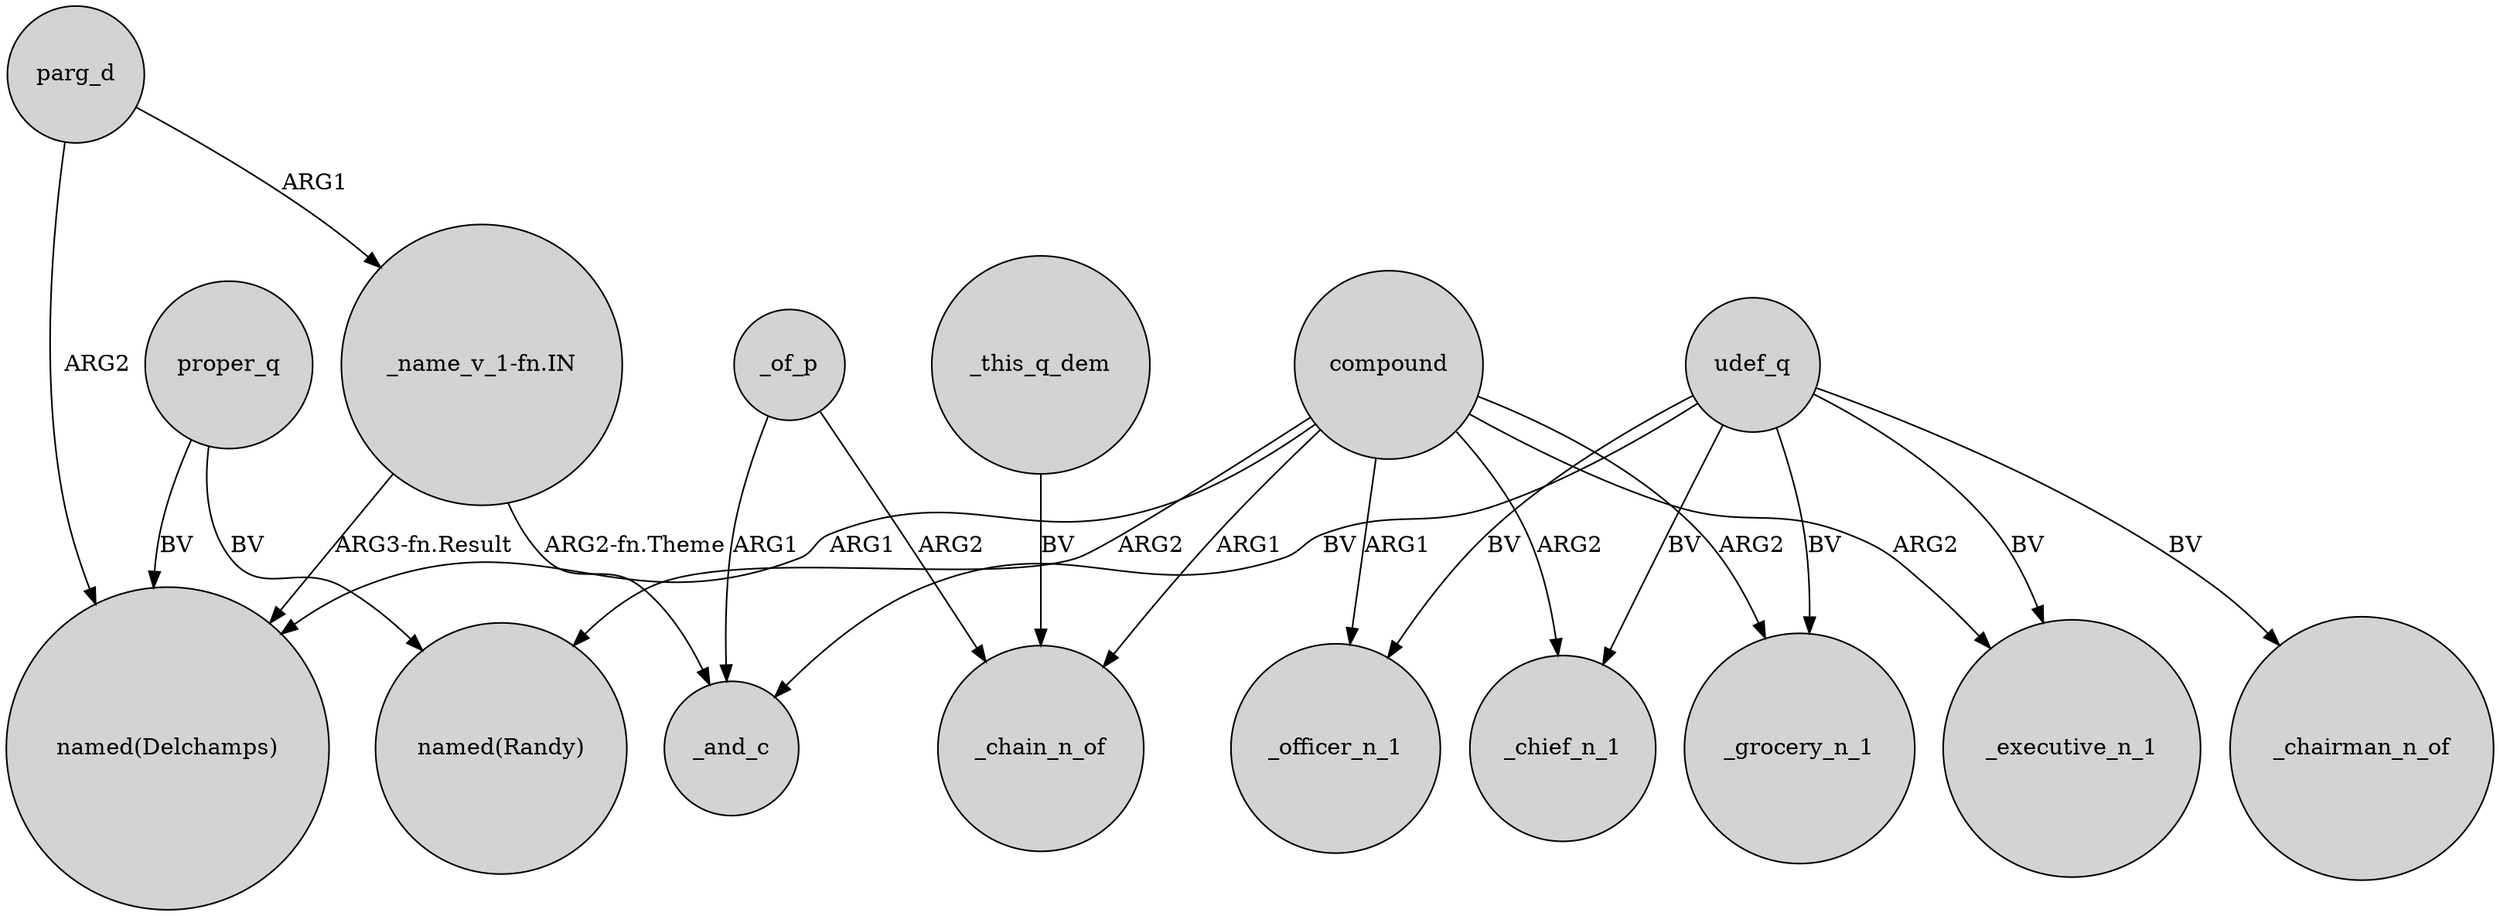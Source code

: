 digraph {
	node [shape=circle style=filled]
	"_name_v_1-fn.IN" -> _and_c [label="ARG2-fn.Theme"]
	udef_q -> _executive_n_1 [label=BV]
	proper_q -> "named(Delchamps)" [label=BV]
	compound -> _chain_n_of [label=ARG1]
	compound -> "named(Randy)" [label=ARG2]
	udef_q -> _chairman_n_of [label=BV]
	"_name_v_1-fn.IN" -> "named(Delchamps)" [label="ARG3-fn.Result"]
	compound -> _chief_n_1 [label=ARG2]
	_of_p -> _chain_n_of [label=ARG2]
	compound -> _officer_n_1 [label=ARG1]
	parg_d -> "named(Delchamps)" [label=ARG2]
	udef_q -> _chief_n_1 [label=BV]
	udef_q -> _officer_n_1 [label=BV]
	_this_q_dem -> _chain_n_of [label=BV]
	_of_p -> _and_c [label=ARG1]
	compound -> "named(Delchamps)" [label=ARG1]
	udef_q -> _and_c [label=BV]
	proper_q -> "named(Randy)" [label=BV]
	compound -> _executive_n_1 [label=ARG2]
	parg_d -> "_name_v_1-fn.IN" [label=ARG1]
	compound -> _grocery_n_1 [label=ARG2]
	udef_q -> _grocery_n_1 [label=BV]
}

